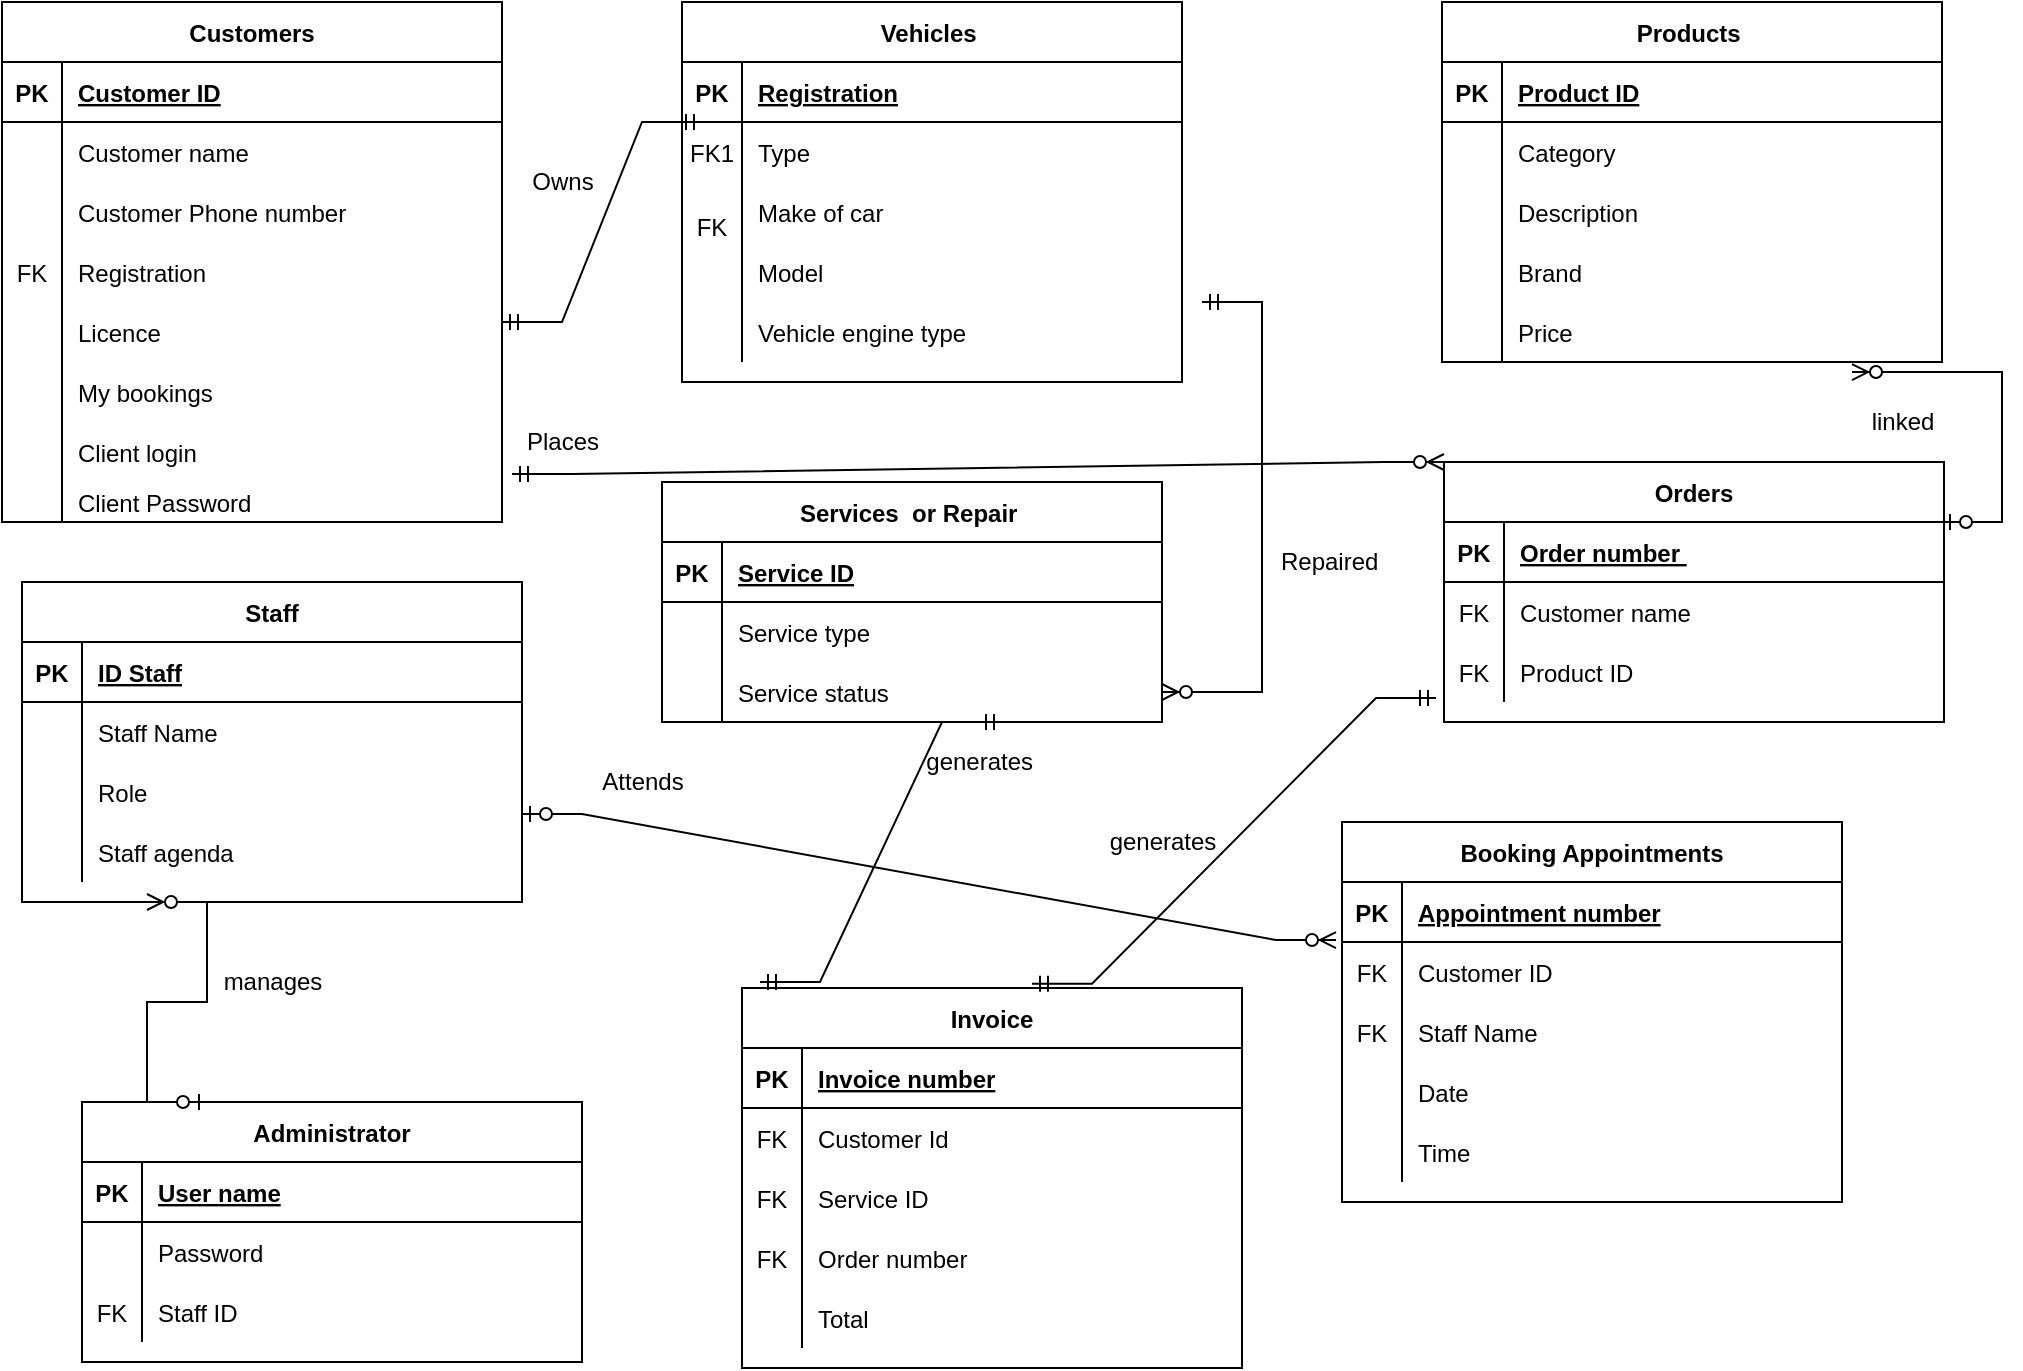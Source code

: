 <mxfile version="19.0.2" type="github">
  <diagram id="R2lEEEUBdFMjLlhIrx00" name="Page-1">
    <mxGraphModel dx="1108" dy="450" grid="1" gridSize="10" guides="1" tooltips="1" connect="1" arrows="1" fold="1" page="1" pageScale="1" pageWidth="850" pageHeight="1100" math="0" shadow="0" extFonts="Permanent Marker^https://fonts.googleapis.com/css?family=Permanent+Marker">
      <root>
        <mxCell id="0" />
        <mxCell id="1" parent="0" />
        <mxCell id="C-vyLk0tnHw3VtMMgP7b-2" value="Orders" style="shape=table;startSize=30;container=1;collapsible=1;childLayout=tableLayout;fixedRows=1;rowLines=0;fontStyle=1;align=center;resizeLast=1;" parent="1" vertex="1">
          <mxGeometry x="731" y="240" width="250" height="130" as="geometry" />
        </mxCell>
        <mxCell id="C-vyLk0tnHw3VtMMgP7b-3" value="" style="shape=partialRectangle;collapsible=0;dropTarget=0;pointerEvents=0;fillColor=none;points=[[0,0.5],[1,0.5]];portConstraint=eastwest;top=0;left=0;right=0;bottom=1;" parent="C-vyLk0tnHw3VtMMgP7b-2" vertex="1">
          <mxGeometry y="30" width="250" height="30" as="geometry" />
        </mxCell>
        <mxCell id="C-vyLk0tnHw3VtMMgP7b-4" value="PK" style="shape=partialRectangle;overflow=hidden;connectable=0;fillColor=none;top=0;left=0;bottom=0;right=0;fontStyle=1;" parent="C-vyLk0tnHw3VtMMgP7b-3" vertex="1">
          <mxGeometry width="30" height="30" as="geometry">
            <mxRectangle width="30" height="30" as="alternateBounds" />
          </mxGeometry>
        </mxCell>
        <mxCell id="C-vyLk0tnHw3VtMMgP7b-5" value="Order number " style="shape=partialRectangle;overflow=hidden;connectable=0;fillColor=none;top=0;left=0;bottom=0;right=0;align=left;spacingLeft=6;fontStyle=5;" parent="C-vyLk0tnHw3VtMMgP7b-3" vertex="1">
          <mxGeometry x="30" width="220" height="30" as="geometry">
            <mxRectangle width="220" height="30" as="alternateBounds" />
          </mxGeometry>
        </mxCell>
        <mxCell id="C-vyLk0tnHw3VtMMgP7b-6" value="" style="shape=partialRectangle;collapsible=0;dropTarget=0;pointerEvents=0;fillColor=none;points=[[0,0.5],[1,0.5]];portConstraint=eastwest;top=0;left=0;right=0;bottom=0;" parent="C-vyLk0tnHw3VtMMgP7b-2" vertex="1">
          <mxGeometry y="60" width="250" height="30" as="geometry" />
        </mxCell>
        <mxCell id="C-vyLk0tnHw3VtMMgP7b-7" value="FK" style="shape=partialRectangle;overflow=hidden;connectable=0;fillColor=none;top=0;left=0;bottom=0;right=0;" parent="C-vyLk0tnHw3VtMMgP7b-6" vertex="1">
          <mxGeometry width="30" height="30" as="geometry">
            <mxRectangle width="30" height="30" as="alternateBounds" />
          </mxGeometry>
        </mxCell>
        <mxCell id="C-vyLk0tnHw3VtMMgP7b-8" value="Customer name" style="shape=partialRectangle;overflow=hidden;connectable=0;fillColor=none;top=0;left=0;bottom=0;right=0;align=left;spacingLeft=6;" parent="C-vyLk0tnHw3VtMMgP7b-6" vertex="1">
          <mxGeometry x="30" width="220" height="30" as="geometry">
            <mxRectangle width="220" height="30" as="alternateBounds" />
          </mxGeometry>
        </mxCell>
        <mxCell id="C-vyLk0tnHw3VtMMgP7b-9" value="" style="shape=partialRectangle;collapsible=0;dropTarget=0;pointerEvents=0;fillColor=none;points=[[0,0.5],[1,0.5]];portConstraint=eastwest;top=0;left=0;right=0;bottom=0;" parent="C-vyLk0tnHw3VtMMgP7b-2" vertex="1">
          <mxGeometry y="90" width="250" height="30" as="geometry" />
        </mxCell>
        <mxCell id="C-vyLk0tnHw3VtMMgP7b-10" value="FK" style="shape=partialRectangle;overflow=hidden;connectable=0;fillColor=none;top=0;left=0;bottom=0;right=0;" parent="C-vyLk0tnHw3VtMMgP7b-9" vertex="1">
          <mxGeometry width="30" height="30" as="geometry">
            <mxRectangle width="30" height="30" as="alternateBounds" />
          </mxGeometry>
        </mxCell>
        <mxCell id="C-vyLk0tnHw3VtMMgP7b-11" value="Product ID" style="shape=partialRectangle;overflow=hidden;connectable=0;fillColor=none;top=0;left=0;bottom=0;right=0;align=left;spacingLeft=6;" parent="C-vyLk0tnHw3VtMMgP7b-9" vertex="1">
          <mxGeometry x="30" width="220" height="30" as="geometry">
            <mxRectangle width="220" height="30" as="alternateBounds" />
          </mxGeometry>
        </mxCell>
        <mxCell id="C-vyLk0tnHw3VtMMgP7b-23" value="Customers" style="shape=table;startSize=30;container=1;collapsible=1;childLayout=tableLayout;fixedRows=1;rowLines=0;fontStyle=1;align=center;resizeLast=1;" parent="1" vertex="1">
          <mxGeometry x="10" y="10" width="250" height="260" as="geometry" />
        </mxCell>
        <mxCell id="C-vyLk0tnHw3VtMMgP7b-24" value="" style="shape=partialRectangle;collapsible=0;dropTarget=0;pointerEvents=0;fillColor=none;points=[[0,0.5],[1,0.5]];portConstraint=eastwest;top=0;left=0;right=0;bottom=1;" parent="C-vyLk0tnHw3VtMMgP7b-23" vertex="1">
          <mxGeometry y="30" width="250" height="30" as="geometry" />
        </mxCell>
        <mxCell id="C-vyLk0tnHw3VtMMgP7b-25" value="PK" style="shape=partialRectangle;overflow=hidden;connectable=0;fillColor=none;top=0;left=0;bottom=0;right=0;fontStyle=1;" parent="C-vyLk0tnHw3VtMMgP7b-24" vertex="1">
          <mxGeometry width="30" height="30" as="geometry">
            <mxRectangle width="30" height="30" as="alternateBounds" />
          </mxGeometry>
        </mxCell>
        <mxCell id="C-vyLk0tnHw3VtMMgP7b-26" value="Customer ID" style="shape=partialRectangle;overflow=hidden;connectable=0;fillColor=none;top=0;left=0;bottom=0;right=0;align=left;spacingLeft=6;fontStyle=5;" parent="C-vyLk0tnHw3VtMMgP7b-24" vertex="1">
          <mxGeometry x="30" width="220" height="30" as="geometry">
            <mxRectangle width="220" height="30" as="alternateBounds" />
          </mxGeometry>
        </mxCell>
        <mxCell id="C-vyLk0tnHw3VtMMgP7b-27" value="" style="shape=partialRectangle;collapsible=0;dropTarget=0;pointerEvents=0;fillColor=none;points=[[0,0.5],[1,0.5]];portConstraint=eastwest;top=0;left=0;right=0;bottom=0;" parent="C-vyLk0tnHw3VtMMgP7b-23" vertex="1">
          <mxGeometry y="60" width="250" height="30" as="geometry" />
        </mxCell>
        <mxCell id="C-vyLk0tnHw3VtMMgP7b-28" value="" style="shape=partialRectangle;overflow=hidden;connectable=0;fillColor=none;top=0;left=0;bottom=0;right=0;" parent="C-vyLk0tnHw3VtMMgP7b-27" vertex="1">
          <mxGeometry width="30" height="30" as="geometry">
            <mxRectangle width="30" height="30" as="alternateBounds" />
          </mxGeometry>
        </mxCell>
        <mxCell id="C-vyLk0tnHw3VtMMgP7b-29" value="Customer name " style="shape=partialRectangle;overflow=hidden;connectable=0;fillColor=none;top=0;left=0;bottom=0;right=0;align=left;spacingLeft=6;" parent="C-vyLk0tnHw3VtMMgP7b-27" vertex="1">
          <mxGeometry x="30" width="220" height="30" as="geometry">
            <mxRectangle width="220" height="30" as="alternateBounds" />
          </mxGeometry>
        </mxCell>
        <mxCell id="T-dqlQeHcLsqUVI-FXaC-115" value="" style="shape=partialRectangle;collapsible=0;dropTarget=0;pointerEvents=0;fillColor=none;points=[[0,0.5],[1,0.5]];portConstraint=eastwest;top=0;left=0;right=0;bottom=0;" parent="C-vyLk0tnHw3VtMMgP7b-23" vertex="1">
          <mxGeometry y="90" width="250" height="30" as="geometry" />
        </mxCell>
        <mxCell id="T-dqlQeHcLsqUVI-FXaC-116" value="" style="shape=partialRectangle;overflow=hidden;connectable=0;fillColor=none;top=0;left=0;bottom=0;right=0;" parent="T-dqlQeHcLsqUVI-FXaC-115" vertex="1">
          <mxGeometry width="30" height="30" as="geometry">
            <mxRectangle width="30" height="30" as="alternateBounds" />
          </mxGeometry>
        </mxCell>
        <mxCell id="T-dqlQeHcLsqUVI-FXaC-117" value="Customer Phone number" style="shape=partialRectangle;overflow=hidden;connectable=0;fillColor=none;top=0;left=0;bottom=0;right=0;align=left;spacingLeft=6;" parent="T-dqlQeHcLsqUVI-FXaC-115" vertex="1">
          <mxGeometry x="30" width="220" height="30" as="geometry">
            <mxRectangle width="220" height="30" as="alternateBounds" />
          </mxGeometry>
        </mxCell>
        <mxCell id="T-dqlQeHcLsqUVI-FXaC-131" value="" style="shape=partialRectangle;collapsible=0;dropTarget=0;pointerEvents=0;fillColor=none;points=[[0,0.5],[1,0.5]];portConstraint=eastwest;top=0;left=0;right=0;bottom=0;" parent="C-vyLk0tnHw3VtMMgP7b-23" vertex="1">
          <mxGeometry y="120" width="250" height="30" as="geometry" />
        </mxCell>
        <mxCell id="T-dqlQeHcLsqUVI-FXaC-132" value="FK" style="shape=partialRectangle;overflow=hidden;connectable=0;fillColor=none;top=0;left=0;bottom=0;right=0;" parent="T-dqlQeHcLsqUVI-FXaC-131" vertex="1">
          <mxGeometry width="30" height="30" as="geometry">
            <mxRectangle width="30" height="30" as="alternateBounds" />
          </mxGeometry>
        </mxCell>
        <mxCell id="T-dqlQeHcLsqUVI-FXaC-133" value="Registration" style="shape=partialRectangle;overflow=hidden;connectable=0;fillColor=none;top=0;left=0;bottom=0;right=0;align=left;spacingLeft=6;" parent="T-dqlQeHcLsqUVI-FXaC-131" vertex="1">
          <mxGeometry x="30" width="220" height="30" as="geometry">
            <mxRectangle width="220" height="30" as="alternateBounds" />
          </mxGeometry>
        </mxCell>
        <mxCell id="T-dqlQeHcLsqUVI-FXaC-134" value="" style="shape=partialRectangle;collapsible=0;dropTarget=0;pointerEvents=0;fillColor=none;points=[[0,0.5],[1,0.5]];portConstraint=eastwest;top=0;left=0;right=0;bottom=0;" parent="C-vyLk0tnHw3VtMMgP7b-23" vertex="1">
          <mxGeometry y="150" width="250" height="30" as="geometry" />
        </mxCell>
        <mxCell id="T-dqlQeHcLsqUVI-FXaC-135" value="" style="shape=partialRectangle;overflow=hidden;connectable=0;fillColor=none;top=0;left=0;bottom=0;right=0;" parent="T-dqlQeHcLsqUVI-FXaC-134" vertex="1">
          <mxGeometry width="30" height="30" as="geometry">
            <mxRectangle width="30" height="30" as="alternateBounds" />
          </mxGeometry>
        </mxCell>
        <mxCell id="T-dqlQeHcLsqUVI-FXaC-136" value="Licence" style="shape=partialRectangle;overflow=hidden;connectable=0;fillColor=none;top=0;left=0;bottom=0;right=0;align=left;spacingLeft=6;" parent="T-dqlQeHcLsqUVI-FXaC-134" vertex="1">
          <mxGeometry x="30" width="220" height="30" as="geometry">
            <mxRectangle width="220" height="30" as="alternateBounds" />
          </mxGeometry>
        </mxCell>
        <mxCell id="T-dqlQeHcLsqUVI-FXaC-137" value="" style="shape=partialRectangle;collapsible=0;dropTarget=0;pointerEvents=0;fillColor=none;points=[[0,0.5],[1,0.5]];portConstraint=eastwest;top=0;left=0;right=0;bottom=0;" parent="C-vyLk0tnHw3VtMMgP7b-23" vertex="1">
          <mxGeometry y="180" width="250" height="30" as="geometry" />
        </mxCell>
        <mxCell id="T-dqlQeHcLsqUVI-FXaC-138" value="" style="shape=partialRectangle;overflow=hidden;connectable=0;fillColor=none;top=0;left=0;bottom=0;right=0;" parent="T-dqlQeHcLsqUVI-FXaC-137" vertex="1">
          <mxGeometry width="30" height="30" as="geometry">
            <mxRectangle width="30" height="30" as="alternateBounds" />
          </mxGeometry>
        </mxCell>
        <mxCell id="T-dqlQeHcLsqUVI-FXaC-139" value="My bookings " style="shape=partialRectangle;overflow=hidden;connectable=0;fillColor=none;top=0;left=0;bottom=0;right=0;align=left;spacingLeft=6;" parent="T-dqlQeHcLsqUVI-FXaC-137" vertex="1">
          <mxGeometry x="30" width="220" height="30" as="geometry">
            <mxRectangle width="220" height="30" as="alternateBounds" />
          </mxGeometry>
        </mxCell>
        <mxCell id="T-dqlQeHcLsqUVI-FXaC-140" value="" style="shape=partialRectangle;collapsible=0;dropTarget=0;pointerEvents=0;fillColor=none;points=[[0,0.5],[1,0.5]];portConstraint=eastwest;top=0;left=0;right=0;bottom=0;" parent="C-vyLk0tnHw3VtMMgP7b-23" vertex="1">
          <mxGeometry y="210" width="250" height="30" as="geometry" />
        </mxCell>
        <mxCell id="T-dqlQeHcLsqUVI-FXaC-141" value="" style="shape=partialRectangle;overflow=hidden;connectable=0;fillColor=none;top=0;left=0;bottom=0;right=0;" parent="T-dqlQeHcLsqUVI-FXaC-140" vertex="1">
          <mxGeometry width="30" height="30" as="geometry">
            <mxRectangle width="30" height="30" as="alternateBounds" />
          </mxGeometry>
        </mxCell>
        <mxCell id="T-dqlQeHcLsqUVI-FXaC-142" value="Client login" style="shape=partialRectangle;overflow=hidden;connectable=0;fillColor=none;top=0;left=0;bottom=0;right=0;align=left;spacingLeft=6;" parent="T-dqlQeHcLsqUVI-FXaC-140" vertex="1">
          <mxGeometry x="30" width="220" height="30" as="geometry">
            <mxRectangle width="220" height="30" as="alternateBounds" />
          </mxGeometry>
        </mxCell>
        <mxCell id="T-dqlQeHcLsqUVI-FXaC-143" value="" style="shape=partialRectangle;collapsible=0;dropTarget=0;pointerEvents=0;fillColor=none;points=[[0,0.5],[1,0.5]];portConstraint=eastwest;top=0;left=0;right=0;bottom=0;" parent="C-vyLk0tnHw3VtMMgP7b-23" vertex="1">
          <mxGeometry y="240" width="250" height="20" as="geometry" />
        </mxCell>
        <mxCell id="T-dqlQeHcLsqUVI-FXaC-144" value="" style="shape=partialRectangle;overflow=hidden;connectable=0;fillColor=none;top=0;left=0;bottom=0;right=0;" parent="T-dqlQeHcLsqUVI-FXaC-143" vertex="1">
          <mxGeometry width="30" height="20" as="geometry">
            <mxRectangle width="30" height="20" as="alternateBounds" />
          </mxGeometry>
        </mxCell>
        <mxCell id="T-dqlQeHcLsqUVI-FXaC-145" value="Client Password " style="shape=partialRectangle;overflow=hidden;connectable=0;fillColor=none;top=0;left=0;bottom=0;right=0;align=left;spacingLeft=6;" parent="T-dqlQeHcLsqUVI-FXaC-143" vertex="1">
          <mxGeometry x="30" width="220" height="20" as="geometry">
            <mxRectangle width="220" height="20" as="alternateBounds" />
          </mxGeometry>
        </mxCell>
        <mxCell id="T-dqlQeHcLsqUVI-FXaC-2" value="Products " style="shape=table;startSize=30;container=1;collapsible=1;childLayout=tableLayout;fixedRows=1;rowLines=0;fontStyle=1;align=center;resizeLast=1;" parent="1" vertex="1">
          <mxGeometry x="730" y="10" width="250" height="180" as="geometry" />
        </mxCell>
        <mxCell id="T-dqlQeHcLsqUVI-FXaC-3" value="" style="shape=partialRectangle;collapsible=0;dropTarget=0;pointerEvents=0;fillColor=none;points=[[0,0.5],[1,0.5]];portConstraint=eastwest;top=0;left=0;right=0;bottom=1;" parent="T-dqlQeHcLsqUVI-FXaC-2" vertex="1">
          <mxGeometry y="30" width="250" height="30" as="geometry" />
        </mxCell>
        <mxCell id="T-dqlQeHcLsqUVI-FXaC-4" value="PK" style="shape=partialRectangle;overflow=hidden;connectable=0;fillColor=none;top=0;left=0;bottom=0;right=0;fontStyle=1;" parent="T-dqlQeHcLsqUVI-FXaC-3" vertex="1">
          <mxGeometry width="30" height="30" as="geometry">
            <mxRectangle width="30" height="30" as="alternateBounds" />
          </mxGeometry>
        </mxCell>
        <mxCell id="T-dqlQeHcLsqUVI-FXaC-5" value="Product ID" style="shape=partialRectangle;overflow=hidden;connectable=0;fillColor=none;top=0;left=0;bottom=0;right=0;align=left;spacingLeft=6;fontStyle=5;" parent="T-dqlQeHcLsqUVI-FXaC-3" vertex="1">
          <mxGeometry x="30" width="220" height="30" as="geometry">
            <mxRectangle width="220" height="30" as="alternateBounds" />
          </mxGeometry>
        </mxCell>
        <mxCell id="T-dqlQeHcLsqUVI-FXaC-6" value="" style="shape=partialRectangle;collapsible=0;dropTarget=0;pointerEvents=0;fillColor=none;points=[[0,0.5],[1,0.5]];portConstraint=eastwest;top=0;left=0;right=0;bottom=0;" parent="T-dqlQeHcLsqUVI-FXaC-2" vertex="1">
          <mxGeometry y="60" width="250" height="30" as="geometry" />
        </mxCell>
        <mxCell id="T-dqlQeHcLsqUVI-FXaC-7" value="" style="shape=partialRectangle;overflow=hidden;connectable=0;fillColor=none;top=0;left=0;bottom=0;right=0;" parent="T-dqlQeHcLsqUVI-FXaC-6" vertex="1">
          <mxGeometry width="30" height="30" as="geometry">
            <mxRectangle width="30" height="30" as="alternateBounds" />
          </mxGeometry>
        </mxCell>
        <mxCell id="T-dqlQeHcLsqUVI-FXaC-8" value="Category" style="shape=partialRectangle;overflow=hidden;connectable=0;fillColor=none;top=0;left=0;bottom=0;right=0;align=left;spacingLeft=6;" parent="T-dqlQeHcLsqUVI-FXaC-6" vertex="1">
          <mxGeometry x="30" width="220" height="30" as="geometry">
            <mxRectangle width="220" height="30" as="alternateBounds" />
          </mxGeometry>
        </mxCell>
        <mxCell id="T-dqlQeHcLsqUVI-FXaC-9" value="" style="shape=partialRectangle;collapsible=0;dropTarget=0;pointerEvents=0;fillColor=none;points=[[0,0.5],[1,0.5]];portConstraint=eastwest;top=0;left=0;right=0;bottom=0;" parent="T-dqlQeHcLsqUVI-FXaC-2" vertex="1">
          <mxGeometry y="90" width="250" height="30" as="geometry" />
        </mxCell>
        <mxCell id="T-dqlQeHcLsqUVI-FXaC-10" value="" style="shape=partialRectangle;overflow=hidden;connectable=0;fillColor=none;top=0;left=0;bottom=0;right=0;" parent="T-dqlQeHcLsqUVI-FXaC-9" vertex="1">
          <mxGeometry width="30" height="30" as="geometry">
            <mxRectangle width="30" height="30" as="alternateBounds" />
          </mxGeometry>
        </mxCell>
        <mxCell id="T-dqlQeHcLsqUVI-FXaC-11" value="Description" style="shape=partialRectangle;overflow=hidden;connectable=0;fillColor=none;top=0;left=0;bottom=0;right=0;align=left;spacingLeft=6;" parent="T-dqlQeHcLsqUVI-FXaC-9" vertex="1">
          <mxGeometry x="30" width="220" height="30" as="geometry">
            <mxRectangle width="220" height="30" as="alternateBounds" />
          </mxGeometry>
        </mxCell>
        <mxCell id="Nv-HAE2E8XBatKX4yNOm-12" value="" style="shape=partialRectangle;collapsible=0;dropTarget=0;pointerEvents=0;fillColor=none;points=[[0,0.5],[1,0.5]];portConstraint=eastwest;top=0;left=0;right=0;bottom=0;" vertex="1" parent="T-dqlQeHcLsqUVI-FXaC-2">
          <mxGeometry y="120" width="250" height="30" as="geometry" />
        </mxCell>
        <mxCell id="Nv-HAE2E8XBatKX4yNOm-13" value="" style="shape=partialRectangle;overflow=hidden;connectable=0;fillColor=none;top=0;left=0;bottom=0;right=0;" vertex="1" parent="Nv-HAE2E8XBatKX4yNOm-12">
          <mxGeometry width="30" height="30" as="geometry">
            <mxRectangle width="30" height="30" as="alternateBounds" />
          </mxGeometry>
        </mxCell>
        <mxCell id="Nv-HAE2E8XBatKX4yNOm-14" value="Brand " style="shape=partialRectangle;overflow=hidden;connectable=0;fillColor=none;top=0;left=0;bottom=0;right=0;align=left;spacingLeft=6;" vertex="1" parent="Nv-HAE2E8XBatKX4yNOm-12">
          <mxGeometry x="30" width="220" height="30" as="geometry">
            <mxRectangle width="220" height="30" as="alternateBounds" />
          </mxGeometry>
        </mxCell>
        <mxCell id="Nv-HAE2E8XBatKX4yNOm-16" value="" style="shape=partialRectangle;collapsible=0;dropTarget=0;pointerEvents=0;fillColor=none;points=[[0,0.5],[1,0.5]];portConstraint=eastwest;top=0;left=0;right=0;bottom=0;" vertex="1" parent="T-dqlQeHcLsqUVI-FXaC-2">
          <mxGeometry y="150" width="250" height="30" as="geometry" />
        </mxCell>
        <mxCell id="Nv-HAE2E8XBatKX4yNOm-17" value="" style="shape=partialRectangle;overflow=hidden;connectable=0;fillColor=none;top=0;left=0;bottom=0;right=0;" vertex="1" parent="Nv-HAE2E8XBatKX4yNOm-16">
          <mxGeometry width="30" height="30" as="geometry">
            <mxRectangle width="30" height="30" as="alternateBounds" />
          </mxGeometry>
        </mxCell>
        <mxCell id="Nv-HAE2E8XBatKX4yNOm-18" value="Price" style="shape=partialRectangle;overflow=hidden;connectable=0;fillColor=none;top=0;left=0;bottom=0;right=0;align=left;spacingLeft=6;" vertex="1" parent="Nv-HAE2E8XBatKX4yNOm-16">
          <mxGeometry x="30" width="220" height="30" as="geometry">
            <mxRectangle width="220" height="30" as="alternateBounds" />
          </mxGeometry>
        </mxCell>
        <mxCell id="T-dqlQeHcLsqUVI-FXaC-42" value="Services  or Repair " style="shape=table;startSize=30;container=1;collapsible=1;childLayout=tableLayout;fixedRows=1;rowLines=0;fontStyle=1;align=center;resizeLast=1;" parent="1" vertex="1">
          <mxGeometry x="340" y="250" width="250" height="120" as="geometry" />
        </mxCell>
        <mxCell id="T-dqlQeHcLsqUVI-FXaC-43" value="" style="shape=partialRectangle;collapsible=0;dropTarget=0;pointerEvents=0;fillColor=none;points=[[0,0.5],[1,0.5]];portConstraint=eastwest;top=0;left=0;right=0;bottom=1;" parent="T-dqlQeHcLsqUVI-FXaC-42" vertex="1">
          <mxGeometry y="30" width="250" height="30" as="geometry" />
        </mxCell>
        <mxCell id="T-dqlQeHcLsqUVI-FXaC-44" value="PK" style="shape=partialRectangle;overflow=hidden;connectable=0;fillColor=none;top=0;left=0;bottom=0;right=0;fontStyle=1;" parent="T-dqlQeHcLsqUVI-FXaC-43" vertex="1">
          <mxGeometry width="30" height="30" as="geometry">
            <mxRectangle width="30" height="30" as="alternateBounds" />
          </mxGeometry>
        </mxCell>
        <mxCell id="T-dqlQeHcLsqUVI-FXaC-45" value="Service ID" style="shape=partialRectangle;overflow=hidden;connectable=0;fillColor=none;top=0;left=0;bottom=0;right=0;align=left;spacingLeft=6;fontStyle=5;" parent="T-dqlQeHcLsqUVI-FXaC-43" vertex="1">
          <mxGeometry x="30" width="220" height="30" as="geometry">
            <mxRectangle width="220" height="30" as="alternateBounds" />
          </mxGeometry>
        </mxCell>
        <mxCell id="T-dqlQeHcLsqUVI-FXaC-46" value="" style="shape=partialRectangle;collapsible=0;dropTarget=0;pointerEvents=0;fillColor=none;points=[[0,0.5],[1,0.5]];portConstraint=eastwest;top=0;left=0;right=0;bottom=0;" parent="T-dqlQeHcLsqUVI-FXaC-42" vertex="1">
          <mxGeometry y="60" width="250" height="30" as="geometry" />
        </mxCell>
        <mxCell id="T-dqlQeHcLsqUVI-FXaC-47" value="" style="shape=partialRectangle;overflow=hidden;connectable=0;fillColor=none;top=0;left=0;bottom=0;right=0;" parent="T-dqlQeHcLsqUVI-FXaC-46" vertex="1">
          <mxGeometry width="30" height="30" as="geometry">
            <mxRectangle width="30" height="30" as="alternateBounds" />
          </mxGeometry>
        </mxCell>
        <mxCell id="T-dqlQeHcLsqUVI-FXaC-48" value="Service type " style="shape=partialRectangle;overflow=hidden;connectable=0;fillColor=none;top=0;left=0;bottom=0;right=0;align=left;spacingLeft=6;" parent="T-dqlQeHcLsqUVI-FXaC-46" vertex="1">
          <mxGeometry x="30" width="220" height="30" as="geometry">
            <mxRectangle width="220" height="30" as="alternateBounds" />
          </mxGeometry>
        </mxCell>
        <mxCell id="T-dqlQeHcLsqUVI-FXaC-49" value="" style="shape=partialRectangle;collapsible=0;dropTarget=0;pointerEvents=0;fillColor=none;points=[[0,0.5],[1,0.5]];portConstraint=eastwest;top=0;left=0;right=0;bottom=0;" parent="T-dqlQeHcLsqUVI-FXaC-42" vertex="1">
          <mxGeometry y="90" width="250" height="30" as="geometry" />
        </mxCell>
        <mxCell id="T-dqlQeHcLsqUVI-FXaC-50" value="" style="shape=partialRectangle;overflow=hidden;connectable=0;fillColor=none;top=0;left=0;bottom=0;right=0;" parent="T-dqlQeHcLsqUVI-FXaC-49" vertex="1">
          <mxGeometry width="30" height="30" as="geometry">
            <mxRectangle width="30" height="30" as="alternateBounds" />
          </mxGeometry>
        </mxCell>
        <mxCell id="T-dqlQeHcLsqUVI-FXaC-51" value="Service status " style="shape=partialRectangle;overflow=hidden;connectable=0;fillColor=none;top=0;left=0;bottom=0;right=0;align=left;spacingLeft=6;" parent="T-dqlQeHcLsqUVI-FXaC-49" vertex="1">
          <mxGeometry x="30" width="220" height="30" as="geometry">
            <mxRectangle width="220" height="30" as="alternateBounds" />
          </mxGeometry>
        </mxCell>
        <mxCell id="T-dqlQeHcLsqUVI-FXaC-52" value="Staff" style="shape=table;startSize=30;container=1;collapsible=1;childLayout=tableLayout;fixedRows=1;rowLines=0;fontStyle=1;align=center;resizeLast=1;" parent="1" vertex="1">
          <mxGeometry x="20" y="300" width="250" height="160" as="geometry" />
        </mxCell>
        <mxCell id="T-dqlQeHcLsqUVI-FXaC-53" value="" style="shape=partialRectangle;collapsible=0;dropTarget=0;pointerEvents=0;fillColor=none;points=[[0,0.5],[1,0.5]];portConstraint=eastwest;top=0;left=0;right=0;bottom=1;" parent="T-dqlQeHcLsqUVI-FXaC-52" vertex="1">
          <mxGeometry y="30" width="250" height="30" as="geometry" />
        </mxCell>
        <mxCell id="T-dqlQeHcLsqUVI-FXaC-54" value="PK" style="shape=partialRectangle;overflow=hidden;connectable=0;fillColor=none;top=0;left=0;bottom=0;right=0;fontStyle=1;" parent="T-dqlQeHcLsqUVI-FXaC-53" vertex="1">
          <mxGeometry width="30" height="30" as="geometry">
            <mxRectangle width="30" height="30" as="alternateBounds" />
          </mxGeometry>
        </mxCell>
        <mxCell id="T-dqlQeHcLsqUVI-FXaC-55" value="ID Staff" style="shape=partialRectangle;overflow=hidden;connectable=0;fillColor=none;top=0;left=0;bottom=0;right=0;align=left;spacingLeft=6;fontStyle=5;" parent="T-dqlQeHcLsqUVI-FXaC-53" vertex="1">
          <mxGeometry x="30" width="220" height="30" as="geometry">
            <mxRectangle width="220" height="30" as="alternateBounds" />
          </mxGeometry>
        </mxCell>
        <mxCell id="T-dqlQeHcLsqUVI-FXaC-56" value="" style="shape=partialRectangle;collapsible=0;dropTarget=0;pointerEvents=0;fillColor=none;points=[[0,0.5],[1,0.5]];portConstraint=eastwest;top=0;left=0;right=0;bottom=0;" parent="T-dqlQeHcLsqUVI-FXaC-52" vertex="1">
          <mxGeometry y="60" width="250" height="30" as="geometry" />
        </mxCell>
        <mxCell id="T-dqlQeHcLsqUVI-FXaC-57" value="" style="shape=partialRectangle;overflow=hidden;connectable=0;fillColor=none;top=0;left=0;bottom=0;right=0;" parent="T-dqlQeHcLsqUVI-FXaC-56" vertex="1">
          <mxGeometry width="30" height="30" as="geometry">
            <mxRectangle width="30" height="30" as="alternateBounds" />
          </mxGeometry>
        </mxCell>
        <mxCell id="T-dqlQeHcLsqUVI-FXaC-58" value="Staff Name" style="shape=partialRectangle;overflow=hidden;connectable=0;fillColor=none;top=0;left=0;bottom=0;right=0;align=left;spacingLeft=6;" parent="T-dqlQeHcLsqUVI-FXaC-56" vertex="1">
          <mxGeometry x="30" width="220" height="30" as="geometry">
            <mxRectangle width="220" height="30" as="alternateBounds" />
          </mxGeometry>
        </mxCell>
        <mxCell id="T-dqlQeHcLsqUVI-FXaC-59" value="" style="shape=partialRectangle;collapsible=0;dropTarget=0;pointerEvents=0;fillColor=none;points=[[0,0.5],[1,0.5]];portConstraint=eastwest;top=0;left=0;right=0;bottom=0;" parent="T-dqlQeHcLsqUVI-FXaC-52" vertex="1">
          <mxGeometry y="90" width="250" height="30" as="geometry" />
        </mxCell>
        <mxCell id="T-dqlQeHcLsqUVI-FXaC-60" value="" style="shape=partialRectangle;overflow=hidden;connectable=0;fillColor=none;top=0;left=0;bottom=0;right=0;" parent="T-dqlQeHcLsqUVI-FXaC-59" vertex="1">
          <mxGeometry width="30" height="30" as="geometry">
            <mxRectangle width="30" height="30" as="alternateBounds" />
          </mxGeometry>
        </mxCell>
        <mxCell id="T-dqlQeHcLsqUVI-FXaC-61" value="Role" style="shape=partialRectangle;overflow=hidden;connectable=0;fillColor=none;top=0;left=0;bottom=0;right=0;align=left;spacingLeft=6;" parent="T-dqlQeHcLsqUVI-FXaC-59" vertex="1">
          <mxGeometry x="30" width="220" height="30" as="geometry">
            <mxRectangle width="220" height="30" as="alternateBounds" />
          </mxGeometry>
        </mxCell>
        <mxCell id="Nv-HAE2E8XBatKX4yNOm-65" value="" style="shape=partialRectangle;collapsible=0;dropTarget=0;pointerEvents=0;fillColor=none;points=[[0,0.5],[1,0.5]];portConstraint=eastwest;top=0;left=0;right=0;bottom=0;" vertex="1" parent="T-dqlQeHcLsqUVI-FXaC-52">
          <mxGeometry y="120" width="250" height="30" as="geometry" />
        </mxCell>
        <mxCell id="Nv-HAE2E8XBatKX4yNOm-66" value="" style="shape=partialRectangle;overflow=hidden;connectable=0;fillColor=none;top=0;left=0;bottom=0;right=0;" vertex="1" parent="Nv-HAE2E8XBatKX4yNOm-65">
          <mxGeometry width="30" height="30" as="geometry">
            <mxRectangle width="30" height="30" as="alternateBounds" />
          </mxGeometry>
        </mxCell>
        <mxCell id="Nv-HAE2E8XBatKX4yNOm-67" value="Staff agenda " style="shape=partialRectangle;overflow=hidden;connectable=0;fillColor=none;top=0;left=0;bottom=0;right=0;align=left;spacingLeft=6;" vertex="1" parent="Nv-HAE2E8XBatKX4yNOm-65">
          <mxGeometry x="30" width="220" height="30" as="geometry">
            <mxRectangle width="220" height="30" as="alternateBounds" />
          </mxGeometry>
        </mxCell>
        <mxCell id="T-dqlQeHcLsqUVI-FXaC-62" value="Booking Appointments" style="shape=table;startSize=30;container=1;collapsible=1;childLayout=tableLayout;fixedRows=1;rowLines=0;fontStyle=1;align=center;resizeLast=1;" parent="1" vertex="1">
          <mxGeometry x="680" y="420" width="250" height="190" as="geometry" />
        </mxCell>
        <mxCell id="T-dqlQeHcLsqUVI-FXaC-63" value="" style="shape=partialRectangle;collapsible=0;dropTarget=0;pointerEvents=0;fillColor=none;points=[[0,0.5],[1,0.5]];portConstraint=eastwest;top=0;left=0;right=0;bottom=1;" parent="T-dqlQeHcLsqUVI-FXaC-62" vertex="1">
          <mxGeometry y="30" width="250" height="30" as="geometry" />
        </mxCell>
        <mxCell id="T-dqlQeHcLsqUVI-FXaC-64" value="PK" style="shape=partialRectangle;overflow=hidden;connectable=0;fillColor=none;top=0;left=0;bottom=0;right=0;fontStyle=1;" parent="T-dqlQeHcLsqUVI-FXaC-63" vertex="1">
          <mxGeometry width="30" height="30" as="geometry">
            <mxRectangle width="30" height="30" as="alternateBounds" />
          </mxGeometry>
        </mxCell>
        <mxCell id="T-dqlQeHcLsqUVI-FXaC-65" value="Appointment number" style="shape=partialRectangle;overflow=hidden;connectable=0;fillColor=none;top=0;left=0;bottom=0;right=0;align=left;spacingLeft=6;fontStyle=5;" parent="T-dqlQeHcLsqUVI-FXaC-63" vertex="1">
          <mxGeometry x="30" width="220" height="30" as="geometry">
            <mxRectangle width="220" height="30" as="alternateBounds" />
          </mxGeometry>
        </mxCell>
        <mxCell id="T-dqlQeHcLsqUVI-FXaC-66" value="" style="shape=partialRectangle;collapsible=0;dropTarget=0;pointerEvents=0;fillColor=none;points=[[0,0.5],[1,0.5]];portConstraint=eastwest;top=0;left=0;right=0;bottom=0;" parent="T-dqlQeHcLsqUVI-FXaC-62" vertex="1">
          <mxGeometry y="60" width="250" height="30" as="geometry" />
        </mxCell>
        <mxCell id="T-dqlQeHcLsqUVI-FXaC-67" value="FK" style="shape=partialRectangle;overflow=hidden;connectable=0;fillColor=none;top=0;left=0;bottom=0;right=0;" parent="T-dqlQeHcLsqUVI-FXaC-66" vertex="1">
          <mxGeometry width="30" height="30" as="geometry">
            <mxRectangle width="30" height="30" as="alternateBounds" />
          </mxGeometry>
        </mxCell>
        <mxCell id="T-dqlQeHcLsqUVI-FXaC-68" value="Customer ID " style="shape=partialRectangle;overflow=hidden;connectable=0;fillColor=none;top=0;left=0;bottom=0;right=0;align=left;spacingLeft=6;" parent="T-dqlQeHcLsqUVI-FXaC-66" vertex="1">
          <mxGeometry x="30" width="220" height="30" as="geometry">
            <mxRectangle width="220" height="30" as="alternateBounds" />
          </mxGeometry>
        </mxCell>
        <mxCell id="T-dqlQeHcLsqUVI-FXaC-69" value="" style="shape=partialRectangle;collapsible=0;dropTarget=0;pointerEvents=0;fillColor=none;points=[[0,0.5],[1,0.5]];portConstraint=eastwest;top=0;left=0;right=0;bottom=0;" parent="T-dqlQeHcLsqUVI-FXaC-62" vertex="1">
          <mxGeometry y="90" width="250" height="30" as="geometry" />
        </mxCell>
        <mxCell id="T-dqlQeHcLsqUVI-FXaC-70" value="FK" style="shape=partialRectangle;overflow=hidden;connectable=0;fillColor=none;top=0;left=0;bottom=0;right=0;" parent="T-dqlQeHcLsqUVI-FXaC-69" vertex="1">
          <mxGeometry width="30" height="30" as="geometry">
            <mxRectangle width="30" height="30" as="alternateBounds" />
          </mxGeometry>
        </mxCell>
        <mxCell id="T-dqlQeHcLsqUVI-FXaC-71" value="Staff Name " style="shape=partialRectangle;overflow=hidden;connectable=0;fillColor=none;top=0;left=0;bottom=0;right=0;align=left;spacingLeft=6;" parent="T-dqlQeHcLsqUVI-FXaC-69" vertex="1">
          <mxGeometry x="30" width="220" height="30" as="geometry">
            <mxRectangle width="220" height="30" as="alternateBounds" />
          </mxGeometry>
        </mxCell>
        <mxCell id="T-dqlQeHcLsqUVI-FXaC-89" value="" style="shape=partialRectangle;collapsible=0;dropTarget=0;pointerEvents=0;fillColor=none;points=[[0,0.5],[1,0.5]];portConstraint=eastwest;top=0;left=0;right=0;bottom=0;" parent="T-dqlQeHcLsqUVI-FXaC-62" vertex="1">
          <mxGeometry y="120" width="250" height="30" as="geometry" />
        </mxCell>
        <mxCell id="T-dqlQeHcLsqUVI-FXaC-90" value="" style="shape=partialRectangle;overflow=hidden;connectable=0;fillColor=none;top=0;left=0;bottom=0;right=0;" parent="T-dqlQeHcLsqUVI-FXaC-89" vertex="1">
          <mxGeometry width="30" height="30" as="geometry">
            <mxRectangle width="30" height="30" as="alternateBounds" />
          </mxGeometry>
        </mxCell>
        <mxCell id="T-dqlQeHcLsqUVI-FXaC-91" value="Date " style="shape=partialRectangle;overflow=hidden;connectable=0;fillColor=none;top=0;left=0;bottom=0;right=0;align=left;spacingLeft=6;" parent="T-dqlQeHcLsqUVI-FXaC-89" vertex="1">
          <mxGeometry x="30" width="220" height="30" as="geometry">
            <mxRectangle width="220" height="30" as="alternateBounds" />
          </mxGeometry>
        </mxCell>
        <mxCell id="Nv-HAE2E8XBatKX4yNOm-25" value="" style="shape=partialRectangle;collapsible=0;dropTarget=0;pointerEvents=0;fillColor=none;points=[[0,0.5],[1,0.5]];portConstraint=eastwest;top=0;left=0;right=0;bottom=0;" vertex="1" parent="T-dqlQeHcLsqUVI-FXaC-62">
          <mxGeometry y="150" width="250" height="30" as="geometry" />
        </mxCell>
        <mxCell id="Nv-HAE2E8XBatKX4yNOm-26" value="" style="shape=partialRectangle;overflow=hidden;connectable=0;fillColor=none;top=0;left=0;bottom=0;right=0;" vertex="1" parent="Nv-HAE2E8XBatKX4yNOm-25">
          <mxGeometry width="30" height="30" as="geometry">
            <mxRectangle width="30" height="30" as="alternateBounds" />
          </mxGeometry>
        </mxCell>
        <mxCell id="Nv-HAE2E8XBatKX4yNOm-27" value="Time" style="shape=partialRectangle;overflow=hidden;connectable=0;fillColor=none;top=0;left=0;bottom=0;right=0;align=left;spacingLeft=6;" vertex="1" parent="Nv-HAE2E8XBatKX4yNOm-25">
          <mxGeometry x="30" width="220" height="30" as="geometry">
            <mxRectangle width="220" height="30" as="alternateBounds" />
          </mxGeometry>
        </mxCell>
        <mxCell id="T-dqlQeHcLsqUVI-FXaC-102" value="Administrator" style="shape=table;startSize=30;container=1;collapsible=1;childLayout=tableLayout;fixedRows=1;rowLines=0;fontStyle=1;align=center;resizeLast=1;" parent="1" vertex="1">
          <mxGeometry x="50" y="560" width="250" height="130" as="geometry" />
        </mxCell>
        <mxCell id="T-dqlQeHcLsqUVI-FXaC-103" value="" style="shape=partialRectangle;collapsible=0;dropTarget=0;pointerEvents=0;fillColor=none;points=[[0,0.5],[1,0.5]];portConstraint=eastwest;top=0;left=0;right=0;bottom=1;" parent="T-dqlQeHcLsqUVI-FXaC-102" vertex="1">
          <mxGeometry y="30" width="250" height="30" as="geometry" />
        </mxCell>
        <mxCell id="T-dqlQeHcLsqUVI-FXaC-104" value="PK" style="shape=partialRectangle;overflow=hidden;connectable=0;fillColor=none;top=0;left=0;bottom=0;right=0;fontStyle=1;" parent="T-dqlQeHcLsqUVI-FXaC-103" vertex="1">
          <mxGeometry width="30" height="30" as="geometry">
            <mxRectangle width="30" height="30" as="alternateBounds" />
          </mxGeometry>
        </mxCell>
        <mxCell id="T-dqlQeHcLsqUVI-FXaC-105" value="User name" style="shape=partialRectangle;overflow=hidden;connectable=0;fillColor=none;top=0;left=0;bottom=0;right=0;align=left;spacingLeft=6;fontStyle=5;" parent="T-dqlQeHcLsqUVI-FXaC-103" vertex="1">
          <mxGeometry x="30" width="220" height="30" as="geometry">
            <mxRectangle width="220" height="30" as="alternateBounds" />
          </mxGeometry>
        </mxCell>
        <mxCell id="T-dqlQeHcLsqUVI-FXaC-106" value="" style="shape=partialRectangle;collapsible=0;dropTarget=0;pointerEvents=0;fillColor=none;points=[[0,0.5],[1,0.5]];portConstraint=eastwest;top=0;left=0;right=0;bottom=0;" parent="T-dqlQeHcLsqUVI-FXaC-102" vertex="1">
          <mxGeometry y="60" width="250" height="30" as="geometry" />
        </mxCell>
        <mxCell id="T-dqlQeHcLsqUVI-FXaC-107" value="" style="shape=partialRectangle;overflow=hidden;connectable=0;fillColor=none;top=0;left=0;bottom=0;right=0;" parent="T-dqlQeHcLsqUVI-FXaC-106" vertex="1">
          <mxGeometry width="30" height="30" as="geometry">
            <mxRectangle width="30" height="30" as="alternateBounds" />
          </mxGeometry>
        </mxCell>
        <mxCell id="T-dqlQeHcLsqUVI-FXaC-108" value="Password" style="shape=partialRectangle;overflow=hidden;connectable=0;fillColor=none;top=0;left=0;bottom=0;right=0;align=left;spacingLeft=6;" parent="T-dqlQeHcLsqUVI-FXaC-106" vertex="1">
          <mxGeometry x="30" width="220" height="30" as="geometry">
            <mxRectangle width="220" height="30" as="alternateBounds" />
          </mxGeometry>
        </mxCell>
        <mxCell id="T-dqlQeHcLsqUVI-FXaC-109" value="" style="shape=partialRectangle;collapsible=0;dropTarget=0;pointerEvents=0;fillColor=none;points=[[0,0.5],[1,0.5]];portConstraint=eastwest;top=0;left=0;right=0;bottom=0;" parent="T-dqlQeHcLsqUVI-FXaC-102" vertex="1">
          <mxGeometry y="90" width="250" height="30" as="geometry" />
        </mxCell>
        <mxCell id="T-dqlQeHcLsqUVI-FXaC-110" value="FK" style="shape=partialRectangle;overflow=hidden;connectable=0;fillColor=none;top=0;left=0;bottom=0;right=0;" parent="T-dqlQeHcLsqUVI-FXaC-109" vertex="1">
          <mxGeometry width="30" height="30" as="geometry">
            <mxRectangle width="30" height="30" as="alternateBounds" />
          </mxGeometry>
        </mxCell>
        <mxCell id="T-dqlQeHcLsqUVI-FXaC-111" value="Staff ID" style="shape=partialRectangle;overflow=hidden;connectable=0;fillColor=none;top=0;left=0;bottom=0;right=0;align=left;spacingLeft=6;" parent="T-dqlQeHcLsqUVI-FXaC-109" vertex="1">
          <mxGeometry x="30" width="220" height="30" as="geometry">
            <mxRectangle width="220" height="30" as="alternateBounds" />
          </mxGeometry>
        </mxCell>
        <mxCell id="T-dqlQeHcLsqUVI-FXaC-146" value="Vehicles " style="shape=table;startSize=30;container=1;collapsible=1;childLayout=tableLayout;fixedRows=1;rowLines=0;fontStyle=1;align=center;resizeLast=1;" parent="1" vertex="1">
          <mxGeometry x="350" y="10" width="250" height="190" as="geometry" />
        </mxCell>
        <mxCell id="T-dqlQeHcLsqUVI-FXaC-147" value="" style="shape=partialRectangle;collapsible=0;dropTarget=0;pointerEvents=0;fillColor=none;points=[[0,0.5],[1,0.5]];portConstraint=eastwest;top=0;left=0;right=0;bottom=1;" parent="T-dqlQeHcLsqUVI-FXaC-146" vertex="1">
          <mxGeometry y="30" width="250" height="30" as="geometry" />
        </mxCell>
        <mxCell id="T-dqlQeHcLsqUVI-FXaC-148" value="PK" style="shape=partialRectangle;overflow=hidden;connectable=0;fillColor=none;top=0;left=0;bottom=0;right=0;fontStyle=1;" parent="T-dqlQeHcLsqUVI-FXaC-147" vertex="1">
          <mxGeometry width="30" height="30" as="geometry">
            <mxRectangle width="30" height="30" as="alternateBounds" />
          </mxGeometry>
        </mxCell>
        <mxCell id="T-dqlQeHcLsqUVI-FXaC-149" value="Registration" style="shape=partialRectangle;overflow=hidden;connectable=0;fillColor=none;top=0;left=0;bottom=0;right=0;align=left;spacingLeft=6;fontStyle=5;" parent="T-dqlQeHcLsqUVI-FXaC-147" vertex="1">
          <mxGeometry x="30" width="220" height="30" as="geometry">
            <mxRectangle width="220" height="30" as="alternateBounds" />
          </mxGeometry>
        </mxCell>
        <mxCell id="T-dqlQeHcLsqUVI-FXaC-150" value="" style="shape=partialRectangle;collapsible=0;dropTarget=0;pointerEvents=0;fillColor=none;points=[[0,0.5],[1,0.5]];portConstraint=eastwest;top=0;left=0;right=0;bottom=0;" parent="T-dqlQeHcLsqUVI-FXaC-146" vertex="1">
          <mxGeometry y="60" width="250" height="30" as="geometry" />
        </mxCell>
        <mxCell id="T-dqlQeHcLsqUVI-FXaC-151" value="FK1" style="shape=partialRectangle;overflow=hidden;connectable=0;fillColor=none;top=0;left=0;bottom=0;right=0;" parent="T-dqlQeHcLsqUVI-FXaC-150" vertex="1">
          <mxGeometry width="30" height="30" as="geometry">
            <mxRectangle width="30" height="30" as="alternateBounds" />
          </mxGeometry>
        </mxCell>
        <mxCell id="T-dqlQeHcLsqUVI-FXaC-152" value="Type " style="shape=partialRectangle;overflow=hidden;connectable=0;fillColor=none;top=0;left=0;bottom=0;right=0;align=left;spacingLeft=6;" parent="T-dqlQeHcLsqUVI-FXaC-150" vertex="1">
          <mxGeometry x="30" width="220" height="30" as="geometry">
            <mxRectangle width="220" height="30" as="alternateBounds" />
          </mxGeometry>
        </mxCell>
        <mxCell id="T-dqlQeHcLsqUVI-FXaC-153" value="" style="shape=partialRectangle;collapsible=0;dropTarget=0;pointerEvents=0;fillColor=none;points=[[0,0.5],[1,0.5]];portConstraint=eastwest;top=0;left=0;right=0;bottom=0;" parent="T-dqlQeHcLsqUVI-FXaC-146" vertex="1">
          <mxGeometry y="90" width="250" height="30" as="geometry" />
        </mxCell>
        <mxCell id="T-dqlQeHcLsqUVI-FXaC-154" value="&#xa;FK" style="shape=partialRectangle;overflow=hidden;connectable=0;fillColor=none;top=0;left=0;bottom=0;right=0;" parent="T-dqlQeHcLsqUVI-FXaC-153" vertex="1">
          <mxGeometry width="30" height="30" as="geometry">
            <mxRectangle width="30" height="30" as="alternateBounds" />
          </mxGeometry>
        </mxCell>
        <mxCell id="T-dqlQeHcLsqUVI-FXaC-155" value="Make of car " style="shape=partialRectangle;overflow=hidden;connectable=0;fillColor=none;top=0;left=0;bottom=0;right=0;align=left;spacingLeft=6;" parent="T-dqlQeHcLsqUVI-FXaC-153" vertex="1">
          <mxGeometry x="30" width="220" height="30" as="geometry">
            <mxRectangle width="220" height="30" as="alternateBounds" />
          </mxGeometry>
        </mxCell>
        <mxCell id="T-dqlQeHcLsqUVI-FXaC-156" value="" style="shape=partialRectangle;collapsible=0;dropTarget=0;pointerEvents=0;fillColor=none;points=[[0,0.5],[1,0.5]];portConstraint=eastwest;top=0;left=0;right=0;bottom=0;" parent="T-dqlQeHcLsqUVI-FXaC-146" vertex="1">
          <mxGeometry y="120" width="250" height="30" as="geometry" />
        </mxCell>
        <mxCell id="T-dqlQeHcLsqUVI-FXaC-157" value="" style="shape=partialRectangle;overflow=hidden;connectable=0;fillColor=none;top=0;left=0;bottom=0;right=0;" parent="T-dqlQeHcLsqUVI-FXaC-156" vertex="1">
          <mxGeometry width="30" height="30" as="geometry">
            <mxRectangle width="30" height="30" as="alternateBounds" />
          </mxGeometry>
        </mxCell>
        <mxCell id="T-dqlQeHcLsqUVI-FXaC-158" value="Model" style="shape=partialRectangle;overflow=hidden;connectable=0;fillColor=none;top=0;left=0;bottom=0;right=0;align=left;spacingLeft=6;" parent="T-dqlQeHcLsqUVI-FXaC-156" vertex="1">
          <mxGeometry x="30" width="220" height="30" as="geometry">
            <mxRectangle width="220" height="30" as="alternateBounds" />
          </mxGeometry>
        </mxCell>
        <mxCell id="T-dqlQeHcLsqUVI-FXaC-219" value="" style="shape=partialRectangle;collapsible=0;dropTarget=0;pointerEvents=0;fillColor=none;points=[[0,0.5],[1,0.5]];portConstraint=eastwest;top=0;left=0;right=0;bottom=0;" parent="T-dqlQeHcLsqUVI-FXaC-146" vertex="1">
          <mxGeometry y="150" width="250" height="30" as="geometry" />
        </mxCell>
        <mxCell id="T-dqlQeHcLsqUVI-FXaC-220" value="" style="shape=partialRectangle;overflow=hidden;connectable=0;fillColor=none;top=0;left=0;bottom=0;right=0;" parent="T-dqlQeHcLsqUVI-FXaC-219" vertex="1">
          <mxGeometry width="30" height="30" as="geometry">
            <mxRectangle width="30" height="30" as="alternateBounds" />
          </mxGeometry>
        </mxCell>
        <mxCell id="T-dqlQeHcLsqUVI-FXaC-221" value="Vehicle engine type" style="shape=partialRectangle;overflow=hidden;connectable=0;fillColor=none;top=0;left=0;bottom=0;right=0;align=left;spacingLeft=6;" parent="T-dqlQeHcLsqUVI-FXaC-219" vertex="1">
          <mxGeometry x="30" width="220" height="30" as="geometry">
            <mxRectangle width="220" height="30" as="alternateBounds" />
          </mxGeometry>
        </mxCell>
        <mxCell id="T-dqlQeHcLsqUVI-FXaC-194" value="Invoice" style="shape=table;startSize=30;container=1;collapsible=1;childLayout=tableLayout;fixedRows=1;rowLines=0;fontStyle=1;align=center;resizeLast=1;" parent="1" vertex="1">
          <mxGeometry x="380" y="503" width="250" height="190" as="geometry" />
        </mxCell>
        <mxCell id="T-dqlQeHcLsqUVI-FXaC-195" value="" style="shape=partialRectangle;collapsible=0;dropTarget=0;pointerEvents=0;fillColor=none;points=[[0,0.5],[1,0.5]];portConstraint=eastwest;top=0;left=0;right=0;bottom=1;" parent="T-dqlQeHcLsqUVI-FXaC-194" vertex="1">
          <mxGeometry y="30" width="250" height="30" as="geometry" />
        </mxCell>
        <mxCell id="T-dqlQeHcLsqUVI-FXaC-196" value="PK" style="shape=partialRectangle;overflow=hidden;connectable=0;fillColor=none;top=0;left=0;bottom=0;right=0;fontStyle=1;" parent="T-dqlQeHcLsqUVI-FXaC-195" vertex="1">
          <mxGeometry width="30" height="30" as="geometry">
            <mxRectangle width="30" height="30" as="alternateBounds" />
          </mxGeometry>
        </mxCell>
        <mxCell id="T-dqlQeHcLsqUVI-FXaC-197" value="Invoice number" style="shape=partialRectangle;overflow=hidden;connectable=0;fillColor=none;top=0;left=0;bottom=0;right=0;align=left;spacingLeft=6;fontStyle=5;" parent="T-dqlQeHcLsqUVI-FXaC-195" vertex="1">
          <mxGeometry x="30" width="220" height="30" as="geometry">
            <mxRectangle width="220" height="30" as="alternateBounds" />
          </mxGeometry>
        </mxCell>
        <mxCell id="T-dqlQeHcLsqUVI-FXaC-198" value="" style="shape=partialRectangle;collapsible=0;dropTarget=0;pointerEvents=0;fillColor=none;points=[[0,0.5],[1,0.5]];portConstraint=eastwest;top=0;left=0;right=0;bottom=0;" parent="T-dqlQeHcLsqUVI-FXaC-194" vertex="1">
          <mxGeometry y="60" width="250" height="30" as="geometry" />
        </mxCell>
        <mxCell id="T-dqlQeHcLsqUVI-FXaC-199" value="FK" style="shape=partialRectangle;overflow=hidden;connectable=0;fillColor=none;top=0;left=0;bottom=0;right=0;" parent="T-dqlQeHcLsqUVI-FXaC-198" vertex="1">
          <mxGeometry width="30" height="30" as="geometry">
            <mxRectangle width="30" height="30" as="alternateBounds" />
          </mxGeometry>
        </mxCell>
        <mxCell id="T-dqlQeHcLsqUVI-FXaC-200" value="Customer Id " style="shape=partialRectangle;overflow=hidden;connectable=0;fillColor=none;top=0;left=0;bottom=0;right=0;align=left;spacingLeft=6;" parent="T-dqlQeHcLsqUVI-FXaC-198" vertex="1">
          <mxGeometry x="30" width="220" height="30" as="geometry">
            <mxRectangle width="220" height="30" as="alternateBounds" />
          </mxGeometry>
        </mxCell>
        <mxCell id="T-dqlQeHcLsqUVI-FXaC-210" value="" style="shape=partialRectangle;collapsible=0;dropTarget=0;pointerEvents=0;fillColor=none;points=[[0,0.5],[1,0.5]];portConstraint=eastwest;top=0;left=0;right=0;bottom=0;" parent="T-dqlQeHcLsqUVI-FXaC-194" vertex="1">
          <mxGeometry y="90" width="250" height="30" as="geometry" />
        </mxCell>
        <mxCell id="T-dqlQeHcLsqUVI-FXaC-211" value="FK" style="shape=partialRectangle;overflow=hidden;connectable=0;fillColor=none;top=0;left=0;bottom=0;right=0;" parent="T-dqlQeHcLsqUVI-FXaC-210" vertex="1">
          <mxGeometry width="30" height="30" as="geometry">
            <mxRectangle width="30" height="30" as="alternateBounds" />
          </mxGeometry>
        </mxCell>
        <mxCell id="T-dqlQeHcLsqUVI-FXaC-212" value="Service ID" style="shape=partialRectangle;overflow=hidden;connectable=0;fillColor=none;top=0;left=0;bottom=0;right=0;align=left;spacingLeft=6;" parent="T-dqlQeHcLsqUVI-FXaC-210" vertex="1">
          <mxGeometry x="30" width="220" height="30" as="geometry">
            <mxRectangle width="220" height="30" as="alternateBounds" />
          </mxGeometry>
        </mxCell>
        <mxCell id="T-dqlQeHcLsqUVI-FXaC-213" value="" style="shape=partialRectangle;collapsible=0;dropTarget=0;pointerEvents=0;fillColor=none;points=[[0,0.5],[1,0.5]];portConstraint=eastwest;top=0;left=0;right=0;bottom=0;" parent="T-dqlQeHcLsqUVI-FXaC-194" vertex="1">
          <mxGeometry y="120" width="250" height="30" as="geometry" />
        </mxCell>
        <mxCell id="T-dqlQeHcLsqUVI-FXaC-214" value="FK" style="shape=partialRectangle;overflow=hidden;connectable=0;fillColor=none;top=0;left=0;bottom=0;right=0;" parent="T-dqlQeHcLsqUVI-FXaC-213" vertex="1">
          <mxGeometry width="30" height="30" as="geometry">
            <mxRectangle width="30" height="30" as="alternateBounds" />
          </mxGeometry>
        </mxCell>
        <mxCell id="T-dqlQeHcLsqUVI-FXaC-215" value="Order number" style="shape=partialRectangle;overflow=hidden;connectable=0;fillColor=none;top=0;left=0;bottom=0;right=0;align=left;spacingLeft=6;" parent="T-dqlQeHcLsqUVI-FXaC-213" vertex="1">
          <mxGeometry x="30" width="220" height="30" as="geometry">
            <mxRectangle width="220" height="30" as="alternateBounds" />
          </mxGeometry>
        </mxCell>
        <mxCell id="T-dqlQeHcLsqUVI-FXaC-216" value="" style="shape=partialRectangle;collapsible=0;dropTarget=0;pointerEvents=0;fillColor=none;points=[[0,0.5],[1,0.5]];portConstraint=eastwest;top=0;left=0;right=0;bottom=0;" parent="T-dqlQeHcLsqUVI-FXaC-194" vertex="1">
          <mxGeometry y="150" width="250" height="30" as="geometry" />
        </mxCell>
        <mxCell id="T-dqlQeHcLsqUVI-FXaC-217" value="" style="shape=partialRectangle;overflow=hidden;connectable=0;fillColor=none;top=0;left=0;bottom=0;right=0;" parent="T-dqlQeHcLsqUVI-FXaC-216" vertex="1">
          <mxGeometry width="30" height="30" as="geometry">
            <mxRectangle width="30" height="30" as="alternateBounds" />
          </mxGeometry>
        </mxCell>
        <mxCell id="T-dqlQeHcLsqUVI-FXaC-218" value="Total" style="shape=partialRectangle;overflow=hidden;connectable=0;fillColor=none;top=0;left=0;bottom=0;right=0;align=left;spacingLeft=6;" parent="T-dqlQeHcLsqUVI-FXaC-216" vertex="1">
          <mxGeometry x="30" width="220" height="30" as="geometry">
            <mxRectangle width="220" height="30" as="alternateBounds" />
          </mxGeometry>
        </mxCell>
        <mxCell id="Nv-HAE2E8XBatKX4yNOm-32" value="" style="edgeStyle=entityRelationEdgeStyle;fontSize=12;html=1;endArrow=ERmandOne;startArrow=ERmandOne;rounded=0;" edge="1" parent="1">
          <mxGeometry width="100" height="100" relative="1" as="geometry">
            <mxPoint x="260" y="170" as="sourcePoint" />
            <mxPoint x="360" y="70" as="targetPoint" />
          </mxGeometry>
        </mxCell>
        <mxCell id="Nv-HAE2E8XBatKX4yNOm-33" value="Owns" style="text;html=1;align=center;verticalAlign=middle;resizable=0;points=[];autosize=1;strokeColor=none;fillColor=none;" vertex="1" parent="1">
          <mxGeometry x="265" y="90" width="50" height="20" as="geometry" />
        </mxCell>
        <mxCell id="Nv-HAE2E8XBatKX4yNOm-34" value="" style="edgeStyle=entityRelationEdgeStyle;fontSize=12;html=1;endArrow=ERzeroToMany;startArrow=ERmandOne;rounded=0;entryX=0;entryY=0;entryDx=0;entryDy=0;exitX=1.02;exitY=0.867;exitDx=0;exitDy=0;exitPerimeter=0;" edge="1" parent="1" source="T-dqlQeHcLsqUVI-FXaC-140" target="C-vyLk0tnHw3VtMMgP7b-2">
          <mxGeometry width="100" height="100" relative="1" as="geometry">
            <mxPoint x="590" y="240" as="sourcePoint" />
            <mxPoint x="690" y="140" as="targetPoint" />
          </mxGeometry>
        </mxCell>
        <mxCell id="Nv-HAE2E8XBatKX4yNOm-35" value="Places" style="text;html=1;align=center;verticalAlign=middle;resizable=0;points=[];autosize=1;strokeColor=none;fillColor=none;" vertex="1" parent="1">
          <mxGeometry x="265" y="220" width="50" height="20" as="geometry" />
        </mxCell>
        <mxCell id="Nv-HAE2E8XBatKX4yNOm-37" value="Attends" style="text;html=1;align=center;verticalAlign=middle;resizable=0;points=[];autosize=1;strokeColor=none;fillColor=none;" vertex="1" parent="1">
          <mxGeometry x="300" y="390" width="60" height="20" as="geometry" />
        </mxCell>
        <mxCell id="Nv-HAE2E8XBatKX4yNOm-49" value="" style="edgeStyle=entityRelationEdgeStyle;fontSize=12;html=1;endArrow=ERzeroToMany;startArrow=ERzeroToOne;rounded=0;entryX=0.25;entryY=1;entryDx=0;entryDy=0;exitX=0.25;exitY=0;exitDx=0;exitDy=0;" edge="1" parent="1" source="T-dqlQeHcLsqUVI-FXaC-102" target="T-dqlQeHcLsqUVI-FXaC-52">
          <mxGeometry width="100" height="100" relative="1" as="geometry">
            <mxPoint x="-30" y="540" as="sourcePoint" />
            <mxPoint x="70" y="440" as="targetPoint" />
          </mxGeometry>
        </mxCell>
        <mxCell id="Nv-HAE2E8XBatKX4yNOm-50" value="manages" style="text;html=1;align=center;verticalAlign=middle;resizable=0;points=[];autosize=1;strokeColor=none;fillColor=none;" vertex="1" parent="1">
          <mxGeometry x="115" y="490" width="60" height="20" as="geometry" />
        </mxCell>
        <mxCell id="Nv-HAE2E8XBatKX4yNOm-52" value="Repaired&amp;nbsp;" style="text;html=1;align=center;verticalAlign=middle;resizable=0;points=[];autosize=1;strokeColor=none;fillColor=none;" vertex="1" parent="1">
          <mxGeometry x="640" y="280" width="70" height="20" as="geometry" />
        </mxCell>
        <mxCell id="Nv-HAE2E8XBatKX4yNOm-53" value="" style="edgeStyle=entityRelationEdgeStyle;fontSize=12;html=1;endArrow=ERzeroToMany;startArrow=ERzeroToOne;rounded=0;entryX=0.82;entryY=1.167;entryDx=0;entryDy=0;entryPerimeter=0;" edge="1" parent="1" target="Nv-HAE2E8XBatKX4yNOm-16">
          <mxGeometry width="100" height="100" relative="1" as="geometry">
            <mxPoint x="980" y="270" as="sourcePoint" />
            <mxPoint x="1060" y="170" as="targetPoint" />
          </mxGeometry>
        </mxCell>
        <mxCell id="Nv-HAE2E8XBatKX4yNOm-54" value="linked" style="text;html=1;align=center;verticalAlign=middle;resizable=0;points=[];autosize=1;strokeColor=none;fillColor=none;" vertex="1" parent="1">
          <mxGeometry x="935" y="210" width="50" height="20" as="geometry" />
        </mxCell>
        <mxCell id="Nv-HAE2E8XBatKX4yNOm-55" value="" style="edgeStyle=entityRelationEdgeStyle;fontSize=12;html=1;endArrow=ERmandOne;startArrow=ERmandOne;rounded=0;entryX=-0.016;entryY=0.933;entryDx=0;entryDy=0;entryPerimeter=0;exitX=0.58;exitY=-0.011;exitDx=0;exitDy=0;exitPerimeter=0;" edge="1" parent="1" source="T-dqlQeHcLsqUVI-FXaC-194" target="C-vyLk0tnHw3VtMMgP7b-9">
          <mxGeometry width="100" height="100" relative="1" as="geometry">
            <mxPoint x="510" y="490" as="sourcePoint" />
            <mxPoint x="610" y="390" as="targetPoint" />
          </mxGeometry>
        </mxCell>
        <mxCell id="Nv-HAE2E8XBatKX4yNOm-57" value="generates" style="text;html=1;align=center;verticalAlign=middle;resizable=0;points=[];autosize=1;strokeColor=none;fillColor=none;" vertex="1" parent="1">
          <mxGeometry x="555" y="420" width="70" height="20" as="geometry" />
        </mxCell>
        <mxCell id="Nv-HAE2E8XBatKX4yNOm-58" value="" style="edgeStyle=entityRelationEdgeStyle;fontSize=12;html=1;endArrow=ERmandOne;startArrow=ERmandOne;rounded=0;entryX=0.68;entryY=1;entryDx=0;entryDy=0;entryPerimeter=0;exitX=0.58;exitY=-0.011;exitDx=0;exitDy=0;exitPerimeter=0;" edge="1" parent="1" target="T-dqlQeHcLsqUVI-FXaC-49">
          <mxGeometry width="100" height="100" relative="1" as="geometry">
            <mxPoint x="389" y="500.0" as="sourcePoint" />
            <mxPoint x="590" y="361.07" as="targetPoint" />
          </mxGeometry>
        </mxCell>
        <mxCell id="Nv-HAE2E8XBatKX4yNOm-59" value="generates&amp;nbsp;" style="text;html=1;align=center;verticalAlign=middle;resizable=0;points=[];autosize=1;strokeColor=none;fillColor=none;" vertex="1" parent="1">
          <mxGeometry x="465" y="380" width="70" height="20" as="geometry" />
        </mxCell>
        <mxCell id="Nv-HAE2E8XBatKX4yNOm-68" value="" style="edgeStyle=entityRelationEdgeStyle;fontSize=12;html=1;endArrow=ERzeroToMany;startArrow=ERmandOne;rounded=0;entryX=1;entryY=0.5;entryDx=0;entryDy=0;" edge="1" parent="1" target="T-dqlQeHcLsqUVI-FXaC-49">
          <mxGeometry width="100" height="100" relative="1" as="geometry">
            <mxPoint x="610" y="160" as="sourcePoint" />
            <mxPoint x="630" y="360" as="targetPoint" />
          </mxGeometry>
        </mxCell>
        <mxCell id="Nv-HAE2E8XBatKX4yNOm-70" value="" style="edgeStyle=entityRelationEdgeStyle;fontSize=12;html=1;endArrow=ERzeroToMany;startArrow=ERzeroToOne;rounded=0;exitX=1;exitY=-0.133;exitDx=0;exitDy=0;exitPerimeter=0;entryX=-0.012;entryY=-0.033;entryDx=0;entryDy=0;entryPerimeter=0;" edge="1" parent="1" source="Nv-HAE2E8XBatKX4yNOm-65" target="T-dqlQeHcLsqUVI-FXaC-66">
          <mxGeometry width="100" height="100" relative="1" as="geometry">
            <mxPoint x="490" y="470" as="sourcePoint" />
            <mxPoint x="590" y="370" as="targetPoint" />
          </mxGeometry>
        </mxCell>
      </root>
    </mxGraphModel>
  </diagram>
</mxfile>

